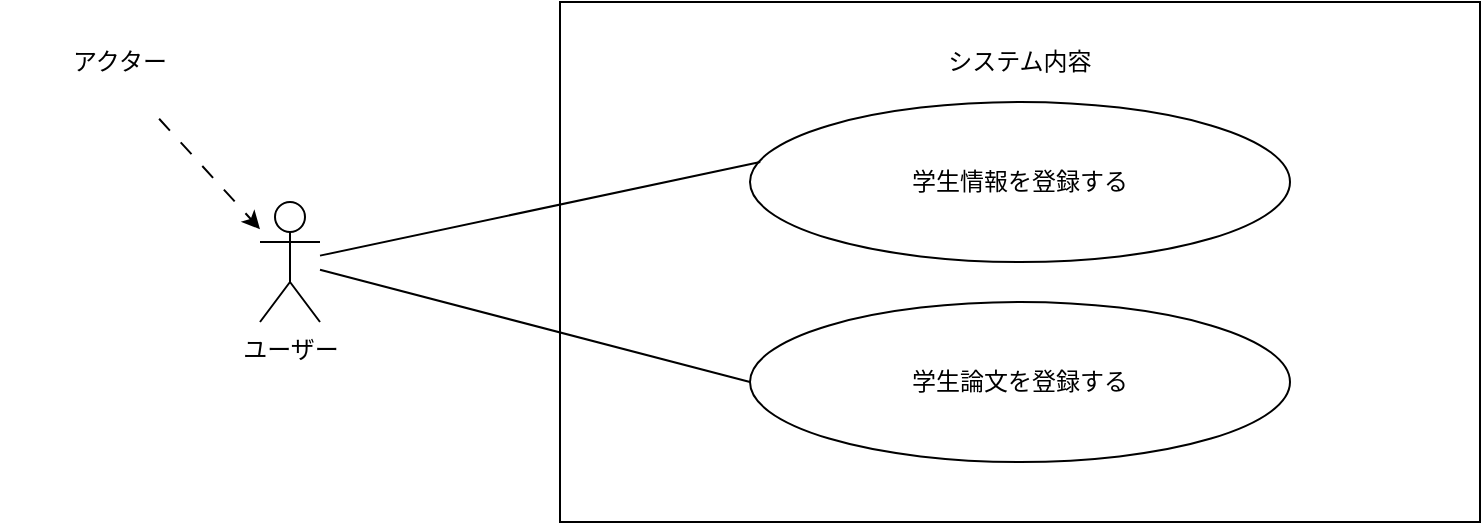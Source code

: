 <mxfile version="28.2.1">
  <diagram name="ページ1" id="DxWnlSY1pZxc-afIFpsx">
    <mxGraphModel dx="1034" dy="570" grid="1" gridSize="10" guides="1" tooltips="1" connect="1" arrows="1" fold="1" page="1" pageScale="1" pageWidth="827" pageHeight="1169" math="0" shadow="0">
      <root>
        <mxCell id="0" />
        <mxCell id="1" parent="0" />
        <mxCell id="hM0hZbFXiP9ybR8cYVs1-1" value="ユーザー" style="shape=umlActor;verticalLabelPosition=bottom;verticalAlign=top;html=1;outlineConnect=0;" vertex="1" parent="1">
          <mxGeometry x="150" y="190" width="30" height="60" as="geometry" />
        </mxCell>
        <mxCell id="hM0hZbFXiP9ybR8cYVs1-2" value="" style="rounded=0;whiteSpace=wrap;html=1;" vertex="1" parent="1">
          <mxGeometry x="300" y="90" width="460" height="260" as="geometry" />
        </mxCell>
        <mxCell id="hM0hZbFXiP9ybR8cYVs1-3" value="システム内容" style="rounded=0;whiteSpace=wrap;html=1;fillColor=none;strokeColor=none;" vertex="1" parent="1">
          <mxGeometry x="470" y="90" width="120" height="60" as="geometry" />
        </mxCell>
        <mxCell id="hM0hZbFXiP9ybR8cYVs1-4" value="学生情報を登録する" style="ellipse;whiteSpace=wrap;html=1;" vertex="1" parent="1">
          <mxGeometry x="395" y="140" width="270" height="80" as="geometry" />
        </mxCell>
        <mxCell id="hM0hZbFXiP9ybR8cYVs1-5" value="学生論文を登録する" style="ellipse;whiteSpace=wrap;html=1;" vertex="1" parent="1">
          <mxGeometry x="395" y="240" width="270" height="80" as="geometry" />
        </mxCell>
        <mxCell id="hM0hZbFXiP9ybR8cYVs1-8" value="" style="endArrow=none;html=1;rounded=0;entryX=0.019;entryY=0.375;entryDx=0;entryDy=0;entryPerimeter=0;" edge="1" parent="1" source="hM0hZbFXiP9ybR8cYVs1-1" target="hM0hZbFXiP9ybR8cYVs1-4">
          <mxGeometry width="50" height="50" relative="1" as="geometry">
            <mxPoint x="50" y="370" as="sourcePoint" />
            <mxPoint x="100" y="320" as="targetPoint" />
          </mxGeometry>
        </mxCell>
        <mxCell id="hM0hZbFXiP9ybR8cYVs1-9" value="" style="endArrow=none;html=1;rounded=0;entryX=0;entryY=0.5;entryDx=0;entryDy=0;" edge="1" parent="1" source="hM0hZbFXiP9ybR8cYVs1-1" target="hM0hZbFXiP9ybR8cYVs1-5">
          <mxGeometry width="50" height="50" relative="1" as="geometry">
            <mxPoint x="210" y="376" as="sourcePoint" />
            <mxPoint x="427" y="360" as="targetPoint" />
          </mxGeometry>
        </mxCell>
        <mxCell id="hM0hZbFXiP9ybR8cYVs1-10" value="" style="endArrow=classic;html=1;rounded=0;dashed=1;dashPattern=8 8;exitX=0.663;exitY=0.973;exitDx=0;exitDy=0;exitPerimeter=0;" edge="1" parent="1" source="hM0hZbFXiP9ybR8cYVs1-11" target="hM0hZbFXiP9ybR8cYVs1-1">
          <mxGeometry width="50" height="50" relative="1" as="geometry">
            <mxPoint x="100" y="150" as="sourcePoint" />
            <mxPoint x="110" y="95" as="targetPoint" />
          </mxGeometry>
        </mxCell>
        <mxCell id="hM0hZbFXiP9ybR8cYVs1-11" value="アクター" style="rounded=0;whiteSpace=wrap;html=1;fillColor=none;strokeColor=none;" vertex="1" parent="1">
          <mxGeometry x="20" y="90" width="120" height="60" as="geometry" />
        </mxCell>
      </root>
    </mxGraphModel>
  </diagram>
</mxfile>
